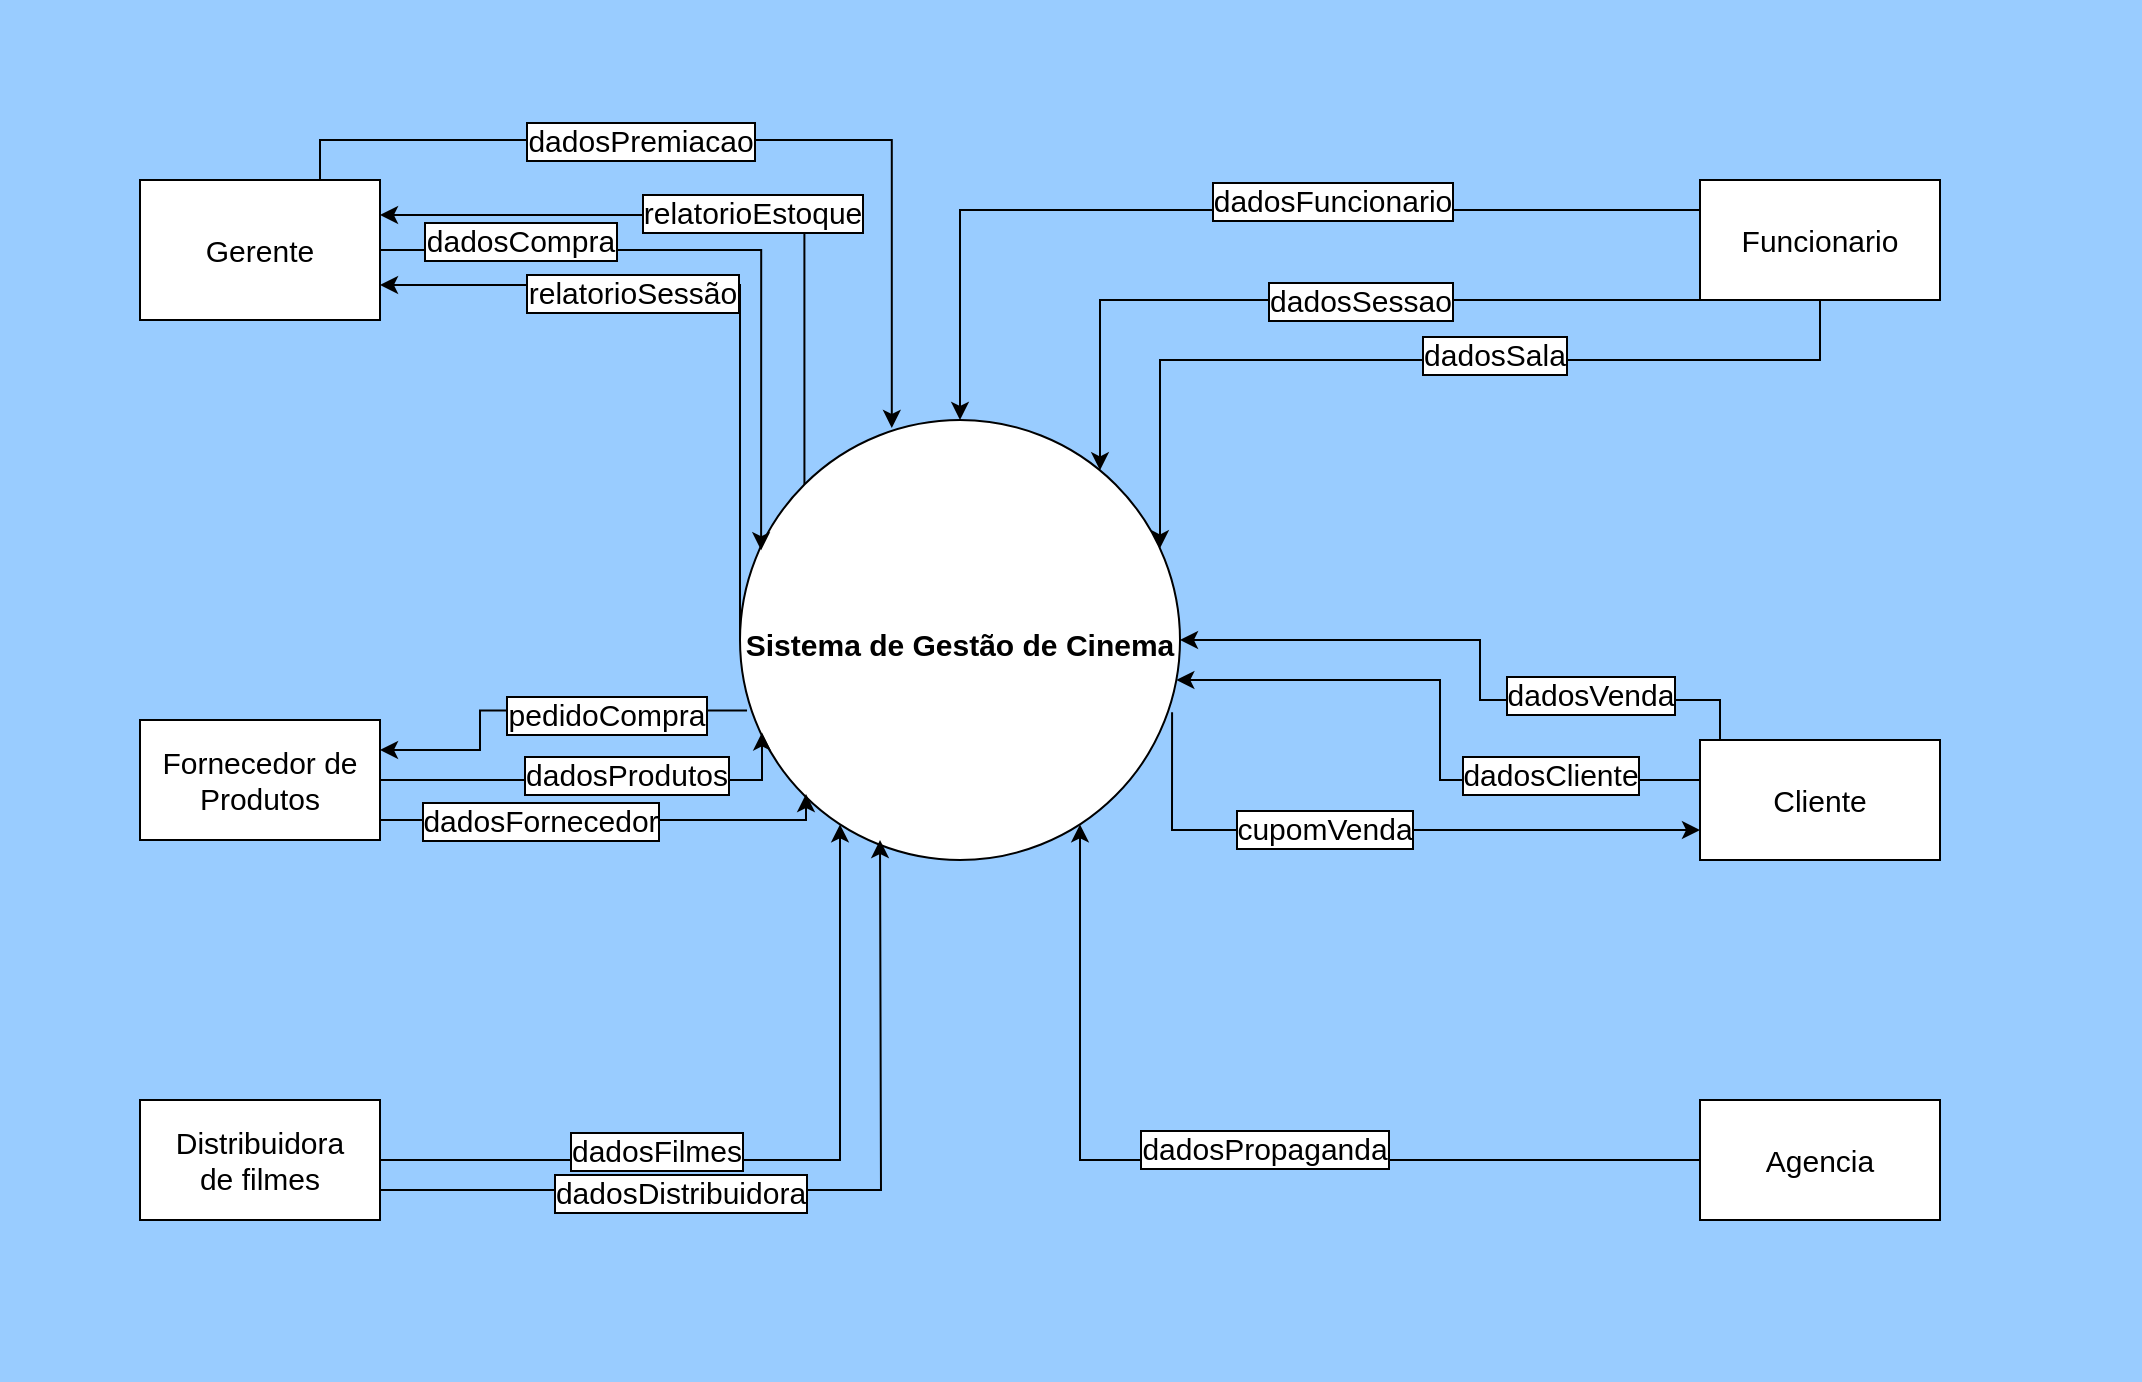 <mxfile version="18.2.0" type="device"><diagram id="LS3FffXtHqIex8GL3xP4" name="Page-1"><mxGraphModel dx="1422" dy="754" grid="1" gridSize="10" guides="1" tooltips="1" connect="1" arrows="1" fold="1" page="1" pageScale="1" pageWidth="827" pageHeight="1169" background="#99CCFF" math="0" shadow="0"><root><mxCell id="0"/><mxCell id="1" parent="0"/><mxCell id="ejeWmV05x5ci_U8K-zs0-18" style="edgeStyle=orthogonalEdgeStyle;rounded=0;orthogonalLoop=1;jettySize=auto;html=1;exitX=0;exitY=0.5;exitDx=0;exitDy=0;entryX=1;entryY=0.75;entryDx=0;entryDy=0;startArrow=none;startFill=0;endArrow=classic;endFill=1;" parent="1" source="ooCWUJqwgGTti41aueYJ-1" target="ooCWUJqwgGTti41aueYJ-5" edge="1"><mxGeometry relative="1" as="geometry"><Array as="points"><mxPoint x="380" y="193"/></Array></mxGeometry></mxCell><mxCell id="ejeWmV05x5ci_U8K-zs0-20" style="edgeStyle=orthogonalEdgeStyle;rounded=0;orthogonalLoop=1;jettySize=auto;html=1;exitX=0;exitY=0;exitDx=0;exitDy=0;entryX=1;entryY=0.25;entryDx=0;entryDy=0;startArrow=none;startFill=0;endArrow=classic;endFill=1;" parent="1" source="ooCWUJqwgGTti41aueYJ-1" target="ooCWUJqwgGTti41aueYJ-5" edge="1"><mxGeometry relative="1" as="geometry"><Array as="points"><mxPoint x="412" y="158"/></Array></mxGeometry></mxCell><object label="&lt;h1&gt;&lt;font style=&quot;font-size: 15px;&quot;&gt;Sistema de Gestão de Cinema&lt;/font&gt;&lt;/h1&gt;" id="ooCWUJqwgGTti41aueYJ-1"><mxCell style="ellipse;whiteSpace=wrap;html=1;aspect=fixed;strokeOpacity=100;sketch=0;gradientColor=none;" parent="1" vertex="1"><mxGeometry x="380" y="260" width="220" height="220" as="geometry"/></mxCell></object><mxCell id="ooCWUJqwgGTti41aueYJ-34" style="edgeStyle=orthogonalEdgeStyle;rounded=0;orthogonalLoop=1;jettySize=auto;html=1;exitX=1;exitY=0.75;exitDx=0;exitDy=0;entryX=0.15;entryY=0.85;entryDx=0;entryDy=0;entryPerimeter=0;fontSize=15;startArrow=none;startFill=0;endArrow=classic;endFill=1;" parent="1" source="ooCWUJqwgGTti41aueYJ-2" target="ooCWUJqwgGTti41aueYJ-1" edge="1"><mxGeometry relative="1" as="geometry"><Array as="points"><mxPoint x="200" y="460"/><mxPoint x="413" y="460"/></Array></mxGeometry></mxCell><mxCell id="ooCWUJqwgGTti41aueYJ-35" style="edgeStyle=orthogonalEdgeStyle;rounded=0;orthogonalLoop=1;jettySize=auto;html=1;exitX=1;exitY=0.5;exitDx=0;exitDy=0;entryX=0.05;entryY=0.71;entryDx=0;entryDy=0;entryPerimeter=0;fontSize=15;startArrow=none;startFill=0;endArrow=classic;endFill=1;" parent="1" source="ooCWUJqwgGTti41aueYJ-2" target="ooCWUJqwgGTti41aueYJ-1" edge="1"><mxGeometry relative="1" as="geometry"><Array as="points"><mxPoint x="391" y="440"/></Array></mxGeometry></mxCell><mxCell id="ejeWmV05x5ci_U8K-zs0-21" style="edgeStyle=orthogonalEdgeStyle;rounded=0;orthogonalLoop=1;jettySize=auto;html=1;exitX=1;exitY=0.25;exitDx=0;exitDy=0;entryX=0.016;entryY=0.66;entryDx=0;entryDy=0;entryPerimeter=0;startArrow=classic;startFill=1;endArrow=none;endFill=0;" parent="1" source="ooCWUJqwgGTti41aueYJ-2" target="ooCWUJqwgGTti41aueYJ-1" edge="1"><mxGeometry relative="1" as="geometry"><Array as="points"><mxPoint x="250" y="425"/><mxPoint x="250" y="405"/></Array></mxGeometry></mxCell><mxCell id="ooCWUJqwgGTti41aueYJ-2" value="Fornecedor de Produtos" style="rounded=0;whiteSpace=wrap;html=1;fontSize=15;" parent="1" vertex="1"><mxGeometry x="80" y="410" width="120" height="60" as="geometry"/></mxCell><mxCell id="ooCWUJqwgGTti41aueYJ-36" style="edgeStyle=orthogonalEdgeStyle;rounded=0;orthogonalLoop=1;jettySize=auto;html=1;exitX=0;exitY=0.25;exitDx=0;exitDy=0;entryX=0.5;entryY=0;entryDx=0;entryDy=0;fontSize=15;startArrow=none;startFill=0;endArrow=classic;endFill=1;" parent="1" source="ooCWUJqwgGTti41aueYJ-4" target="ooCWUJqwgGTti41aueYJ-1" edge="1"><mxGeometry relative="1" as="geometry"/></mxCell><mxCell id="ejeWmV05x5ci_U8K-zs0-16" style="edgeStyle=orthogonalEdgeStyle;rounded=0;orthogonalLoop=1;jettySize=auto;html=1;exitX=0.75;exitY=0;exitDx=0;exitDy=0;startArrow=none;startFill=0;endArrow=classic;endFill=1;entryX=0.345;entryY=0.018;entryDx=0;entryDy=0;entryPerimeter=0;" parent="1" source="ooCWUJqwgGTti41aueYJ-5" target="ooCWUJqwgGTti41aueYJ-1" edge="1"><mxGeometry relative="1" as="geometry"><mxPoint x="830.0" y="330" as="targetPoint"/></mxGeometry></mxCell><mxCell id="ooCWUJqwgGTti41aueYJ-4" value="Funcionario" style="rounded=0;whiteSpace=wrap;html=1;fontSize=15;" parent="1" vertex="1"><mxGeometry x="860" y="140" width="120" height="60" as="geometry"/></mxCell><mxCell id="ejeWmV05x5ci_U8K-zs0-17" style="edgeStyle=orthogonalEdgeStyle;rounded=0;orthogonalLoop=1;jettySize=auto;html=1;exitX=1;exitY=0.5;exitDx=0;exitDy=0;entryX=0.048;entryY=0.296;entryDx=0;entryDy=0;entryPerimeter=0;startArrow=none;startFill=0;endArrow=classic;endFill=1;" parent="1" source="ooCWUJqwgGTti41aueYJ-5" target="ooCWUJqwgGTti41aueYJ-1" edge="1"><mxGeometry relative="1" as="geometry"/></mxCell><mxCell id="ooCWUJqwgGTti41aueYJ-5" value="Gerente&lt;br&gt;" style="rounded=0;whiteSpace=wrap;html=1;fontSize=15;" parent="1" vertex="1"><mxGeometry x="80" y="140" width="120" height="70" as="geometry"/></mxCell><mxCell id="ooCWUJqwgGTti41aueYJ-32" style="edgeStyle=orthogonalEdgeStyle;rounded=0;orthogonalLoop=1;jettySize=auto;html=1;exitX=1;exitY=0.75;exitDx=0;exitDy=0;fontSize=15;startArrow=none;startFill=0;endArrow=classic;endFill=1;" parent="1" source="ooCWUJqwgGTti41aueYJ-6" edge="1"><mxGeometry relative="1" as="geometry"><mxPoint x="450" y="470" as="targetPoint"/></mxGeometry></mxCell><mxCell id="ooCWUJqwgGTti41aueYJ-33" style="edgeStyle=orthogonalEdgeStyle;rounded=0;orthogonalLoop=1;jettySize=auto;html=1;exitX=1;exitY=0.5;exitDx=0;exitDy=0;fontSize=15;startArrow=none;startFill=0;endArrow=classic;endFill=1;" parent="1" source="ooCWUJqwgGTti41aueYJ-6" target="ooCWUJqwgGTti41aueYJ-1" edge="1"><mxGeometry relative="1" as="geometry"><Array as="points"><mxPoint x="430" y="630"/></Array></mxGeometry></mxCell><mxCell id="ooCWUJqwgGTti41aueYJ-6" value="Distribuidora&lt;br&gt;de filmes" style="rounded=0;whiteSpace=wrap;html=1;fontSize=15;" parent="1" vertex="1"><mxGeometry x="80" y="600" width="120" height="60" as="geometry"/></mxCell><mxCell id="ooCWUJqwgGTti41aueYJ-16" value="dadosFornecedor&lt;br&gt;" style="edgeLabel;html=1;align=center;verticalAlign=middle;resizable=0;points=[];fontSize=15;labelBorderColor=default;" parent="1" vertex="1" connectable="0"><mxGeometry x="280" y="460" as="geometry"/></mxCell><mxCell id="ooCWUJqwgGTti41aueYJ-17" value="dadosDistribuidora&lt;br&gt;" style="edgeLabel;html=1;align=center;verticalAlign=top;resizable=0;points=[];fontSize=15;labelBorderColor=default;" parent="1" vertex="1" connectable="0"><mxGeometry x="350" y="630" as="geometry"/></mxCell><mxCell id="ooCWUJqwgGTti41aueYJ-19" value="dadosFilmes&lt;br&gt;" style="edgeLabel;html=1;align=center;verticalAlign=top;resizable=0;points=[];fontSize=15;labelBackgroundColor=#FFFFFF;labelBorderColor=default;" parent="1" vertex="1" connectable="0"><mxGeometry x="330" y="610" as="geometry"><mxPoint x="8" y="-1" as="offset"/></mxGeometry></mxCell><mxCell id="ooCWUJqwgGTti41aueYJ-22" value="dadosProdutos" style="edgeLabel;html=1;align=center;verticalAlign=middle;resizable=0;points=[];fontSize=15;labelBorderColor=default;" parent="1" vertex="1" connectable="0"><mxGeometry x="320" y="430" as="geometry"><mxPoint x="3" y="7" as="offset"/></mxGeometry></mxCell><mxCell id="ooCWUJqwgGTti41aueYJ-38" value="dadosFuncionario" style="edgeLabel;html=1;align=center;verticalAlign=middle;resizable=0;points=[];fontSize=15;labelBorderColor=default;" parent="1" vertex="1" connectable="0"><mxGeometry x="720" y="520" as="geometry"><mxPoint x="-44" y="-370" as="offset"/></mxGeometry></mxCell><mxCell id="ooCWUJqwgGTti41aueYJ-41" value="dadosCompra&lt;br&gt;" style="edgeLabel;html=1;align=center;verticalAlign=middle;resizable=0;points=[];fontSize=15;labelBorderColor=default;" parent="1" vertex="1" connectable="0"><mxGeometry x="270" y="170" as="geometry"/></mxCell><mxCell id="ooCWUJqwgGTti41aueYJ-45" value="relatorioSessão" style="edgeLabel;html=1;align=center;verticalAlign=middle;resizable=0;points=[];fontSize=15;labelBorderColor=default;" parent="1" vertex="1" connectable="0"><mxGeometry x="320" y="200" as="geometry"><mxPoint x="6" y="-4" as="offset"/></mxGeometry></mxCell><mxCell id="ejeWmV05x5ci_U8K-zs0-2" value="pedidoCompra" style="edgeLabel;html=1;align=center;verticalAlign=middle;resizable=0;points=[];fontSize=15;labelBorderColor=default;" parent="1" connectable="0" vertex="1"><mxGeometry x="310" y="400" as="geometry"><mxPoint x="3" y="7" as="offset"/></mxGeometry></mxCell><mxCell id="ejeWmV05x5ci_U8K-zs0-5" value="relatorioEstoque" style="edgeLabel;html=1;align=center;verticalAlign=middle;resizable=0;points=[];fontSize=15;labelBorderColor=default;" parent="1" connectable="0" vertex="1"><mxGeometry x="380" y="160" as="geometry"><mxPoint x="6" y="-4" as="offset"/></mxGeometry></mxCell><mxCell id="ejeWmV05x5ci_U8K-zs0-10" value="dadosPremiacao" style="edgeLabel;html=1;align=center;verticalAlign=middle;resizable=0;points=[];fontSize=15;labelBorderColor=default;" parent="1" connectable="0" vertex="1"><mxGeometry x="330" y="120" as="geometry"/></mxCell><mxCell id="ejeWmV05x5ci_U8K-zs0-14" style="edgeStyle=orthogonalEdgeStyle;rounded=0;orthogonalLoop=1;jettySize=auto;html=1;exitX=0;exitY=0.5;exitDx=0;exitDy=0;startArrow=none;startFill=0;endArrow=classic;endFill=1;" parent="1" source="ejeWmV05x5ci_U8K-zs0-13" target="ooCWUJqwgGTti41aueYJ-1" edge="1"><mxGeometry relative="1" as="geometry"><mxPoint x="600" y="380" as="targetPoint"/><Array as="points"><mxPoint x="860" y="440"/><mxPoint x="730" y="440"/><mxPoint x="730" y="390"/></Array></mxGeometry></mxCell><mxCell id="ejeWmV05x5ci_U8K-zs0-13" value="Cliente" style="rounded=0;whiteSpace=wrap;html=1;fontSize=15;" parent="1" vertex="1"><mxGeometry x="860" y="420" width="120" height="60" as="geometry"/></mxCell><mxCell id="ejeWmV05x5ci_U8K-zs0-15" value="dadosCliente" style="edgeLabel;html=1;align=center;verticalAlign=middle;resizable=0;points=[];fontSize=15;labelBorderColor=default;" parent="1" connectable="0" vertex="1"><mxGeometry x="800" y="440" as="geometry"><mxPoint x="-15" y="-3" as="offset"/></mxGeometry></mxCell><mxCell id="QNnnmoadUbaTAYy1q028-1" value="&amp;nbsp;" style="text;html=1;align=center;verticalAlign=middle;resizable=0;points=[];autosize=1;strokeColor=none;fillColor=none;" parent="1" vertex="1"><mxGeometry x="10" y="390" width="20" height="20" as="geometry"/></mxCell><mxCell id="QNnnmoadUbaTAYy1q028-2" value="&amp;nbsp;" style="text;html=1;align=center;verticalAlign=middle;resizable=0;points=[];autosize=1;strokeColor=none;fillColor=none;" parent="1" vertex="1"><mxGeometry x="490" y="720" width="20" height="20" as="geometry"/></mxCell><mxCell id="QNnnmoadUbaTAYy1q028-3" value="&amp;nbsp;" style="text;html=1;align=center;verticalAlign=middle;resizable=0;points=[];autosize=1;strokeColor=none;fillColor=none;" parent="1" vertex="1"><mxGeometry x="1060" y="280" width="20" height="20" as="geometry"/></mxCell><mxCell id="QNnnmoadUbaTAYy1q028-4" value="&amp;nbsp;&lt;br&gt;" style="text;html=1;align=center;verticalAlign=middle;resizable=0;points=[];autosize=1;strokeColor=none;fillColor=none;" parent="1" vertex="1"><mxGeometry x="450" y="50" width="20" height="20" as="geometry"/></mxCell><mxCell id="x9an_ITsrDcn3W99OpCz-2" style="edgeStyle=orthogonalEdgeStyle;rounded=0;orthogonalLoop=1;jettySize=auto;html=1;startArrow=none;startFill=0;endArrow=classic;endFill=1;exitX=0;exitY=0.75;exitDx=0;exitDy=0;" edge="1" parent="1" source="ooCWUJqwgGTti41aueYJ-4" target="ooCWUJqwgGTti41aueYJ-1"><mxGeometry relative="1" as="geometry"><mxPoint x="560" y="280" as="targetPoint"/><mxPoint x="830" y="200" as="sourcePoint"/><Array as="points"><mxPoint x="860" y="200"/><mxPoint x="560" y="200"/></Array></mxGeometry></mxCell><mxCell id="x9an_ITsrDcn3W99OpCz-3" value="dadosSessao" style="edgeLabel;html=1;align=center;verticalAlign=middle;resizable=0;points=[];fontSize=15;labelBorderColor=default;" connectable="0" vertex="1" parent="1"><mxGeometry x="690" y="200" as="geometry"/></mxCell><mxCell id="x9an_ITsrDcn3W99OpCz-5" style="edgeStyle=orthogonalEdgeStyle;rounded=0;orthogonalLoop=1;jettySize=auto;html=1;startArrow=none;startFill=0;endArrow=classic;endFill=1;exitX=0.5;exitY=1;exitDx=0;exitDy=0;" edge="1" parent="1" source="ooCWUJqwgGTti41aueYJ-4" target="ooCWUJqwgGTti41aueYJ-1"><mxGeometry relative="1" as="geometry"><mxPoint x="650" y="270" as="targetPoint"/><mxPoint x="890" y="260" as="sourcePoint"/><Array as="points"><mxPoint x="920" y="230"/><mxPoint x="590" y="230"/></Array></mxGeometry></mxCell><mxCell id="x9an_ITsrDcn3W99OpCz-6" value="dadosSala" style="edgeLabel;html=1;align=center;verticalAlign=middle;resizable=0;points=[];fontSize=15;labelBorderColor=default;" connectable="0" vertex="1" parent="1"><mxGeometry x="750" y="230" as="geometry"><mxPoint x="7" y="-3" as="offset"/></mxGeometry></mxCell><mxCell id="x9an_ITsrDcn3W99OpCz-10" style="edgeStyle=orthogonalEdgeStyle;rounded=0;orthogonalLoop=1;jettySize=auto;html=1;exitX=0.982;exitY=0.664;exitDx=0;exitDy=0;entryX=0;entryY=0.75;entryDx=0;entryDy=0;fontSize=15;startArrow=none;startFill=0;endArrow=classic;endFill=1;exitPerimeter=0;" edge="1" parent="1" source="ooCWUJqwgGTti41aueYJ-1" target="ejeWmV05x5ci_U8K-zs0-13"><mxGeometry relative="1" as="geometry"><Array as="points"><mxPoint x="596" y="465"/></Array><mxPoint x="610" y="483.8" as="sourcePoint"/><mxPoint x="801" y="460.0" as="targetPoint"/></mxGeometry></mxCell><mxCell id="x9an_ITsrDcn3W99OpCz-12" value="cupomVenda" style="edgeLabel;html=1;align=center;verticalAlign=middle;resizable=0;points=[];fontSize=15;labelBorderColor=default;" connectable="0" vertex="1" parent="1"><mxGeometry x="680" y="470" as="geometry"><mxPoint x="-8" y="-6" as="offset"/></mxGeometry></mxCell><mxCell id="x9an_ITsrDcn3W99OpCz-13" style="edgeStyle=orthogonalEdgeStyle;rounded=0;orthogonalLoop=1;jettySize=auto;html=1;startArrow=none;startFill=0;endArrow=classic;endFill=1;" edge="1" parent="1" source="ejeWmV05x5ci_U8K-zs0-13"><mxGeometry relative="1" as="geometry"><mxPoint x="599.997" y="370" as="targetPoint"/><mxPoint x="861.83" y="430" as="sourcePoint"/><Array as="points"><mxPoint x="870" y="400"/><mxPoint x="750" y="400"/><mxPoint x="750" y="370"/></Array></mxGeometry></mxCell><mxCell id="x9an_ITsrDcn3W99OpCz-14" value="dadosVenda" style="edgeLabel;html=1;align=center;verticalAlign=middle;resizable=0;points=[];fontSize=15;labelBorderColor=default;" connectable="0" vertex="1" parent="1"><mxGeometry x="820" y="400" as="geometry"><mxPoint x="-15" y="-3" as="offset"/></mxGeometry></mxCell><mxCell id="x9an_ITsrDcn3W99OpCz-15" value="Agencia" style="rounded=0;whiteSpace=wrap;html=1;fontSize=15;" vertex="1" parent="1"><mxGeometry x="860" y="600" width="120" height="60" as="geometry"/></mxCell><mxCell id="x9an_ITsrDcn3W99OpCz-18" style="edgeStyle=orthogonalEdgeStyle;rounded=0;orthogonalLoop=1;jettySize=auto;html=1;exitX=0;exitY=0.5;exitDx=0;exitDy=0;fontSize=15;startArrow=none;startFill=0;endArrow=classic;endFill=1;" edge="1" parent="1" source="x9an_ITsrDcn3W99OpCz-15" target="ooCWUJqwgGTti41aueYJ-1"><mxGeometry relative="1" as="geometry"><mxPoint x="529" y="480" as="targetPoint"/><mxPoint x="299" y="675" as="sourcePoint"/><Array as="points"><mxPoint x="550" y="630"/></Array></mxGeometry></mxCell><mxCell id="x9an_ITsrDcn3W99OpCz-19" value="dadosPropaganda" style="edgeLabel;html=1;align=center;verticalAlign=middle;resizable=0;points=[];fontSize=15;labelBorderColor=default;" connectable="0" vertex="1" parent="1"><mxGeometry x="650" y="630" as="geometry"><mxPoint x="-8" y="-6" as="offset"/></mxGeometry></mxCell></root></mxGraphModel></diagram></mxfile>